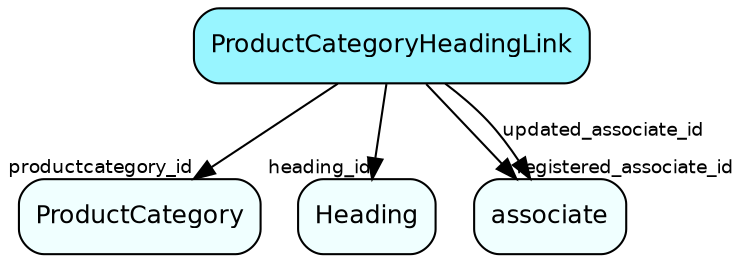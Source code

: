 digraph ProductCategoryHeadingLink  {
node [shape = box style="rounded, filled" fontname = "Helvetica" fontsize = "12" ]
edge [fontname = "Helvetica" fontsize = "9"]

ProductCategoryHeadingLink[fillcolor = "cadetblue1"]
ProductCategory[fillcolor = "azure1"]
Heading[fillcolor = "azure1"]
associate[fillcolor = "azure1"]
ProductCategoryHeadingLink -> ProductCategory [headlabel = "productcategory_id"]
ProductCategoryHeadingLink -> Heading [headlabel = "heading_id"]
ProductCategoryHeadingLink -> associate [headlabel = "registered_associate_id"]
ProductCategoryHeadingLink -> associate [label = "updated_associate_id"]
}
